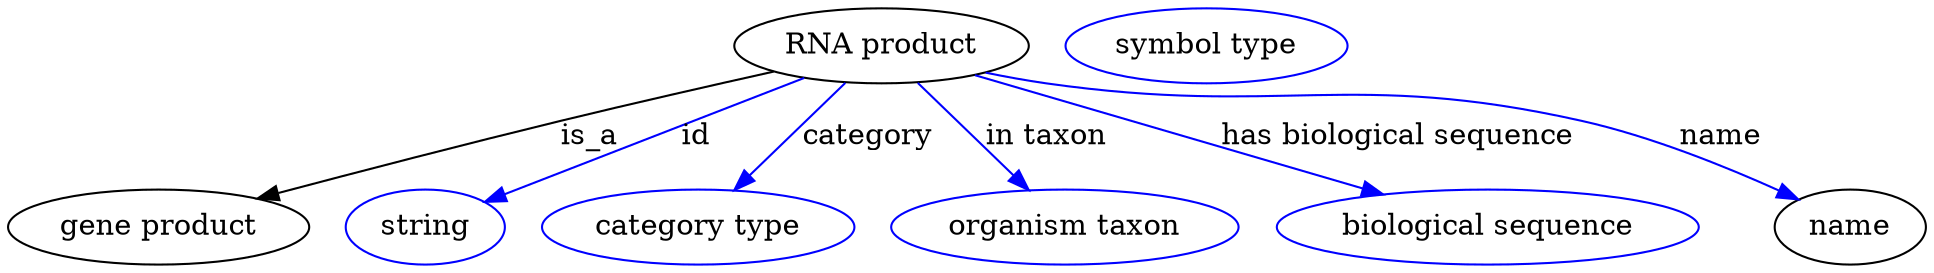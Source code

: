 digraph {
	graph [bb="0,0,746.09,123"];
	node [label="\N"];
	"RNA product"	[height=0.5,
		label="RNA product",
		pos="339.54,105",
		width=1.6068];
	"gene product"	[height=0.5,
		pos="56.545,18",
		width=1.5707];
	"RNA product" -> "gene product"	[label=is_a,
		lp="225.54,61.5",
		pos="e,94.426,31.38 297.49,92.603 273.19,85.923 242.08,77.209 214.54,69 177.35,57.911 135.48,44.625 104.19,34.536"];
	id	[color=blue,
		height=0.5,
		label=string,
		pos="161.54,18",
		width=0.84854];
	"RNA product" -> id	[color=blue,
		label=id,
		lp="267.04,61.5",
		pos="e,184.51,29.968 309.35,89.581 277.21,74.234 226.56,50.044 193.69,34.351",
		style=solid];
	category	[color=blue,
		height=0.5,
		label="category type",
		pos="268.54,18",
		width=1.6249];
	"RNA product" -> category	[color=blue,
		label=category,
		lp="332.04,61.5",
		pos="e,282.54,35.758 325.52,87.207 315.11,74.75 300.77,57.573 289.07,43.574",
		style=solid];
	"in taxon"	[color=blue,
		height=0.5,
		label="organism taxon",
		pos="410.54,18",
		width=1.8234];
	"RNA product" -> "in taxon"	[color=blue,
		label="in taxon",
		lp="401.04,61.5",
		pos="e,396.55,35.758 353.57,87.207 363.98,74.75 378.32,57.573 390.02,43.574",
		style=solid];
	"has biological sequence"	[color=blue,
		height=0.5,
		label="biological sequence",
		pos="574.54,18",
		width=2.2387];
	"RNA product" -> "has biological sequence"	[color=blue,
		label="has biological sequence",
		lp="535.54,61.5",
		pos="e,533.96,33.68 375.75,90.905 415.57,76.501 479.83,53.259 524.47,37.113",
		style=solid];
	name	[height=0.5,
		pos="715.54,18",
		width=0.84854];
	"RNA product" -> name	[color=blue,
		label=name,
		lp="660.04,61.5",
		pos="e,694.22,31.198 380.87,92.265 389,90.266 397.5,88.391 405.54,87 493.05,71.875 518.65,91.548 604.54,69 633.04,61.52 663.41,47.365 \
685.16,36.019",
		style=solid];
	"macromolecular machine_name"	[color=blue,
		height=0.5,
		label="symbol type",
		pos="469.54,105",
		width=1.5165];
}
